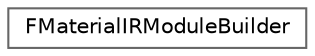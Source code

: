 digraph "Graphical Class Hierarchy"
{
 // INTERACTIVE_SVG=YES
 // LATEX_PDF_SIZE
  bgcolor="transparent";
  edge [fontname=Helvetica,fontsize=10,labelfontname=Helvetica,labelfontsize=10];
  node [fontname=Helvetica,fontsize=10,shape=box,height=0.2,width=0.4];
  rankdir="LR";
  Node0 [id="Node000000",label="FMaterialIRModuleBuilder",height=0.2,width=0.4,color="grey40", fillcolor="white", style="filled",URL="$d7/d91/structFMaterialIRModuleBuilder.html",tooltip=" "];
}

